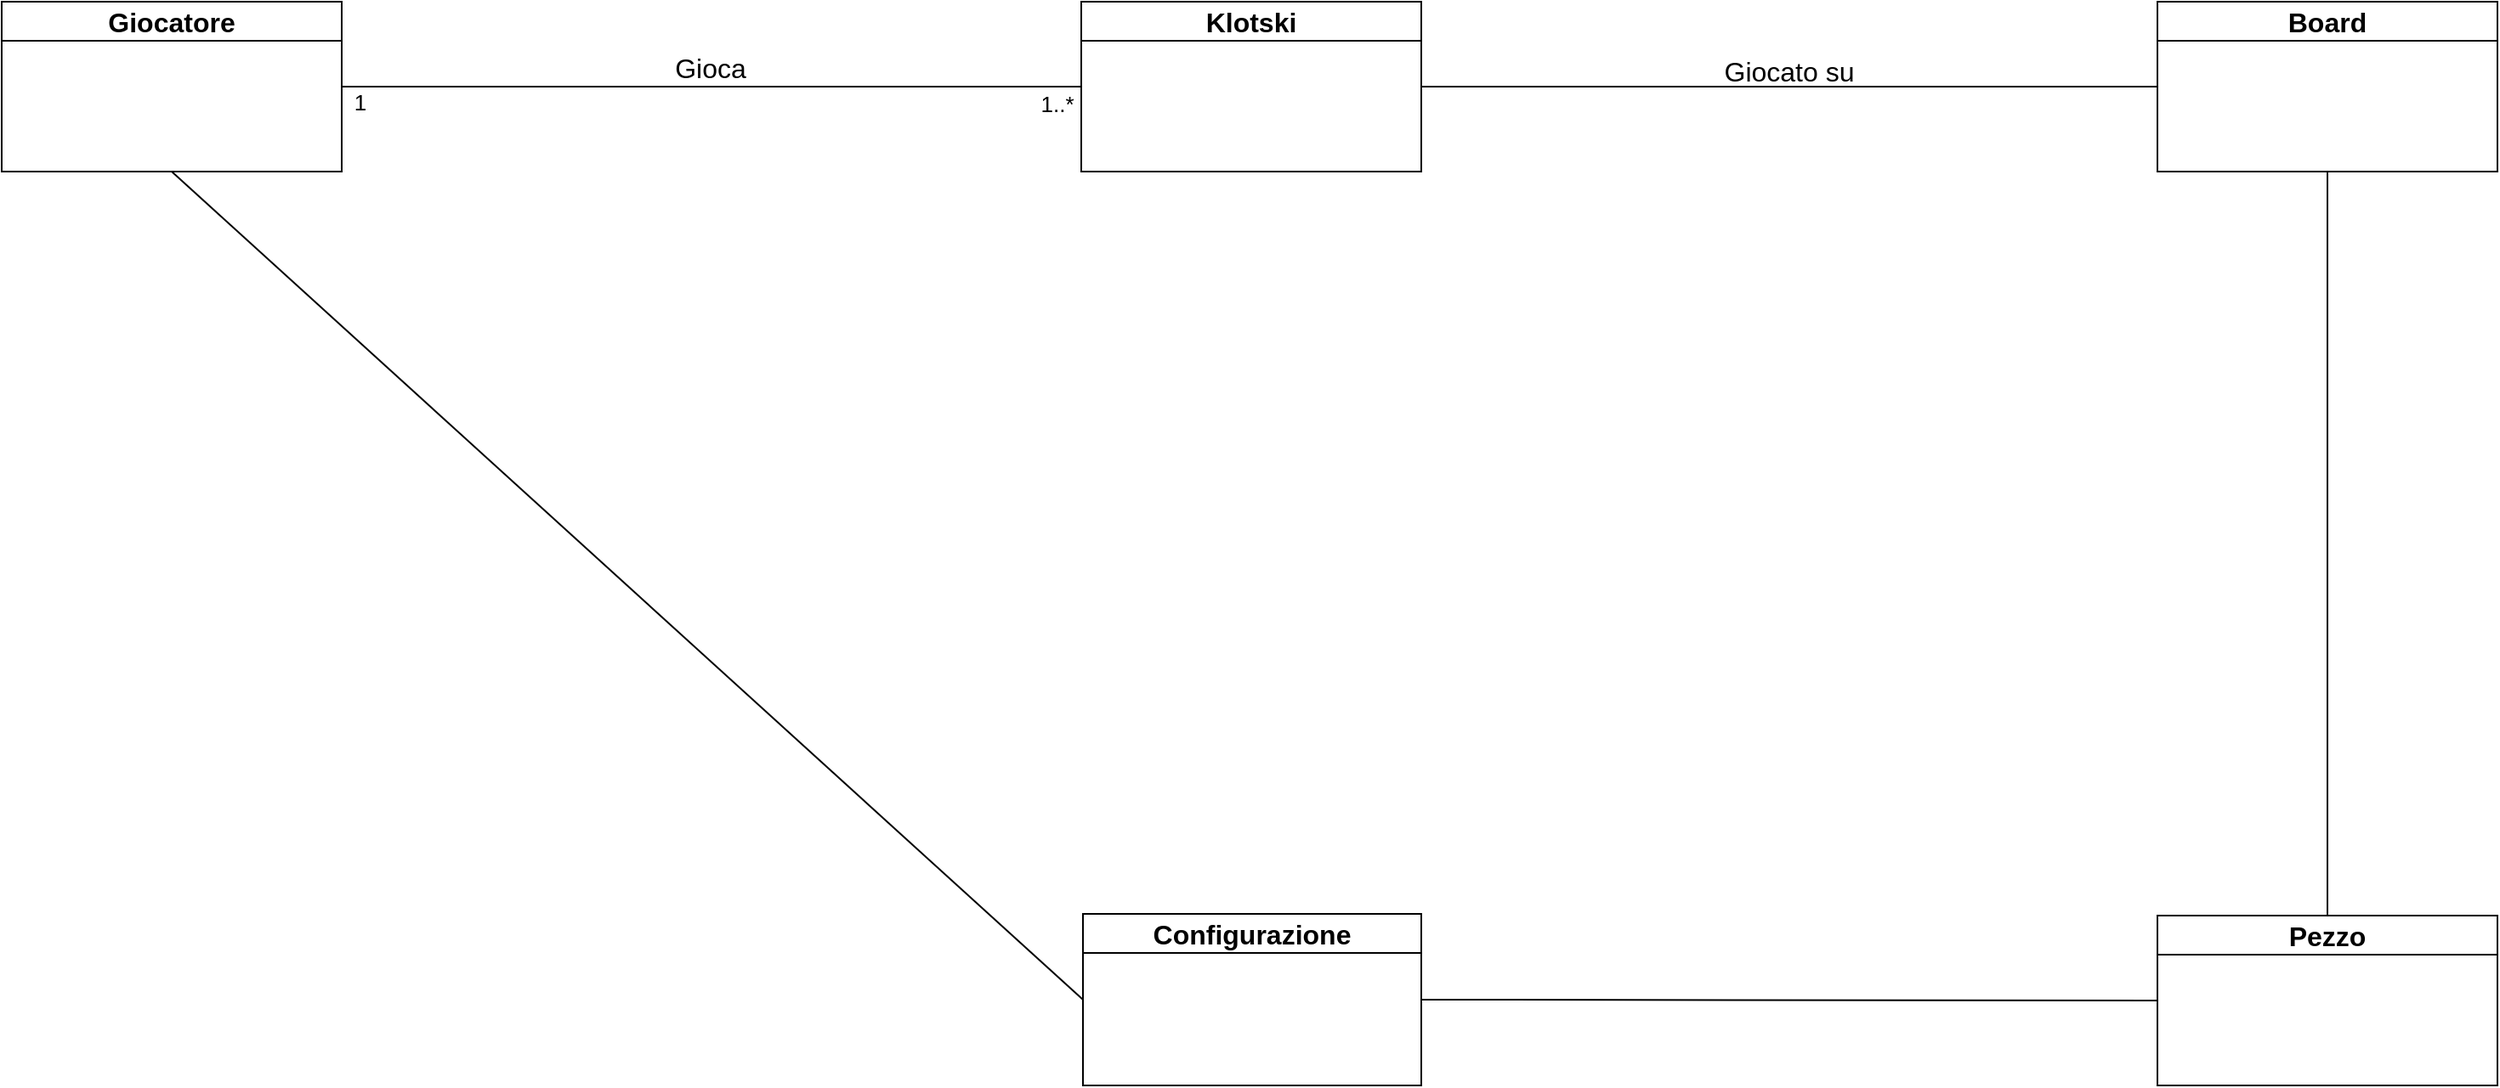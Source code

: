 <mxfile version="21.3.1" type="github">
  <diagram name="Page-1" id="4amIJGpFAnok3loFPaDU">
    <mxGraphModel dx="1909" dy="1089" grid="0" gridSize="10" guides="1" tooltips="1" connect="1" arrows="1" fold="1" page="0" pageScale="1" pageWidth="827" pageHeight="1169" math="0" shadow="0">
      <root>
        <mxCell id="0" />
        <mxCell id="1" parent="0" />
        <mxCell id="VzGeEJfKSirzglptqGWm-12" style="edgeStyle=none;curved=1;rounded=0;orthogonalLoop=1;jettySize=auto;html=1;exitX=1;exitY=0.5;exitDx=0;exitDy=0;entryX=0;entryY=0.5;entryDx=0;entryDy=0;fontSize=12;startSize=8;endSize=8;strokeColor=none;" parent="1" source="VzGeEJfKSirzglptqGWm-9" target="VzGeEJfKSirzglptqGWm-11" edge="1">
          <mxGeometry relative="1" as="geometry" />
        </mxCell>
        <mxCell id="VzGeEJfKSirzglptqGWm-9" value="Giocatore" style="swimlane;whiteSpace=wrap;html=1;fontSize=16;movable=1;resizable=1;rotatable=1;deletable=1;editable=1;locked=0;connectable=1;" parent="1" vertex="1">
          <mxGeometry width="200" height="100" as="geometry" />
        </mxCell>
        <mxCell id="VzGeEJfKSirzglptqGWm-11" value="Klotski" style="swimlane;whiteSpace=wrap;html=1;fontSize=16;" parent="1" vertex="1">
          <mxGeometry x="635" width="200" height="100" as="geometry" />
        </mxCell>
        <mxCell id="VzGeEJfKSirzglptqGWm-14" value="" style="endArrow=none;html=1;rounded=0;fontSize=12;startSize=8;endSize=8;curved=1;exitX=1;exitY=0.5;exitDx=0;exitDy=0;entryX=0;entryY=0.5;entryDx=0;entryDy=0;" parent="1" source="VzGeEJfKSirzglptqGWm-9" target="VzGeEJfKSirzglptqGWm-11" edge="1">
          <mxGeometry width="50" height="50" relative="1" as="geometry">
            <mxPoint x="301" y="174" as="sourcePoint" />
            <mxPoint x="351" y="124" as="targetPoint" />
          </mxGeometry>
        </mxCell>
        <mxCell id="VzGeEJfKSirzglptqGWm-15" value="Gioca" style="text;html=1;strokeColor=none;fillColor=none;align=center;verticalAlign=middle;whiteSpace=wrap;rounded=0;fontSize=16;" parent="1" vertex="1">
          <mxGeometry x="387" y="24" width="60" height="30" as="geometry" />
        </mxCell>
        <mxCell id="VzGeEJfKSirzglptqGWm-16" value="1" style="text;html=1;strokeColor=none;fillColor=none;align=center;verticalAlign=middle;whiteSpace=wrap;rounded=0;fontSize=13;" parent="1" vertex="1">
          <mxGeometry x="206" y="54" width="10" height="10" as="geometry" />
        </mxCell>
        <mxCell id="VzGeEJfKSirzglptqGWm-17" value="&lt;font style=&quot;font-size: 13px;&quot;&gt;1..*&lt;/font&gt;" style="text;html=1;strokeColor=none;fillColor=none;align=center;verticalAlign=middle;whiteSpace=wrap;rounded=0;fontSize=16;" parent="1" vertex="1">
          <mxGeometry x="616" y="54" width="10" height="10" as="geometry" />
        </mxCell>
        <mxCell id="3ECE0dAHvvkNO9SrSXKV-1" value="Board" style="swimlane;whiteSpace=wrap;html=1;fontSize=16;" vertex="1" parent="1">
          <mxGeometry x="1268" width="200" height="100" as="geometry" />
        </mxCell>
        <mxCell id="3ECE0dAHvvkNO9SrSXKV-3" value="" style="endArrow=none;html=1;rounded=0;fontSize=12;startSize=8;endSize=8;curved=1;exitX=1;exitY=0.5;exitDx=0;exitDy=0;entryX=0;entryY=0.5;entryDx=0;entryDy=0;" edge="1" parent="1" source="VzGeEJfKSirzglptqGWm-11" target="3ECE0dAHvvkNO9SrSXKV-1">
          <mxGeometry width="50" height="50" relative="1" as="geometry">
            <mxPoint x="1023" y="-55" as="sourcePoint" />
            <mxPoint x="1073" y="-105" as="targetPoint" />
          </mxGeometry>
        </mxCell>
        <mxCell id="3ECE0dAHvvkNO9SrSXKV-7" value="Giocato su" style="text;strokeColor=none;align=center;fillColor=none;html=1;verticalAlign=middle;whiteSpace=wrap;rounded=0;fontSize=16;" vertex="1" parent="1">
          <mxGeometry x="1003" y="26" width="97.33" height="30" as="geometry" />
        </mxCell>
        <mxCell id="3ECE0dAHvvkNO9SrSXKV-8" value="Pezzo" style="swimlane;whiteSpace=wrap;html=1;fontSize=16;" vertex="1" parent="1">
          <mxGeometry x="1268" y="538" width="200" height="100" as="geometry" />
        </mxCell>
        <mxCell id="3ECE0dAHvvkNO9SrSXKV-9" value="" style="endArrow=none;html=1;rounded=0;fontSize=12;startSize=8;endSize=8;curved=1;entryX=0.5;entryY=1;entryDx=0;entryDy=0;exitX=0.5;exitY=0;exitDx=0;exitDy=0;" edge="1" parent="1" source="3ECE0dAHvvkNO9SrSXKV-8" target="3ECE0dAHvvkNO9SrSXKV-1">
          <mxGeometry width="50" height="50" relative="1" as="geometry">
            <mxPoint x="1283" y="262" as="sourcePoint" />
            <mxPoint x="1333" y="212" as="targetPoint" />
          </mxGeometry>
        </mxCell>
        <mxCell id="3ECE0dAHvvkNO9SrSXKV-10" value="Configurazione" style="swimlane;whiteSpace=wrap;html=1;fontSize=16;" vertex="1" parent="1">
          <mxGeometry x="636" y="537" width="199" height="101" as="geometry" />
        </mxCell>
        <mxCell id="3ECE0dAHvvkNO9SrSXKV-11" value="" style="endArrow=none;html=1;rounded=0;fontSize=12;startSize=8;endSize=8;curved=1;entryX=1;entryY=0.5;entryDx=0;entryDy=0;exitX=0;exitY=0.5;exitDx=0;exitDy=0;" edge="1" parent="1" source="3ECE0dAHvvkNO9SrSXKV-8" target="3ECE0dAHvvkNO9SrSXKV-10">
          <mxGeometry width="50" height="50" relative="1" as="geometry">
            <mxPoint x="712" y="449" as="sourcePoint" />
            <mxPoint x="762" y="399" as="targetPoint" />
          </mxGeometry>
        </mxCell>
        <mxCell id="3ECE0dAHvvkNO9SrSXKV-12" value="" style="endArrow=none;html=1;rounded=0;fontSize=12;startSize=8;endSize=8;curved=1;exitX=0.5;exitY=1;exitDx=0;exitDy=0;entryX=0;entryY=0.5;entryDx=0;entryDy=0;" edge="1" parent="1" source="VzGeEJfKSirzglptqGWm-9" target="3ECE0dAHvvkNO9SrSXKV-10">
          <mxGeometry width="50" height="50" relative="1" as="geometry">
            <mxPoint x="120" y="181" as="sourcePoint" />
            <mxPoint x="762" y="399" as="targetPoint" />
          </mxGeometry>
        </mxCell>
      </root>
    </mxGraphModel>
  </diagram>
</mxfile>
